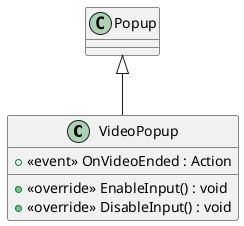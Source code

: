 @startuml
class VideoPopup {
    +  <<event>> OnVideoEnded : Action 
    + <<override>> EnableInput() : void
    + <<override>> DisableInput() : void
}
Popup <|-- VideoPopup
@enduml
